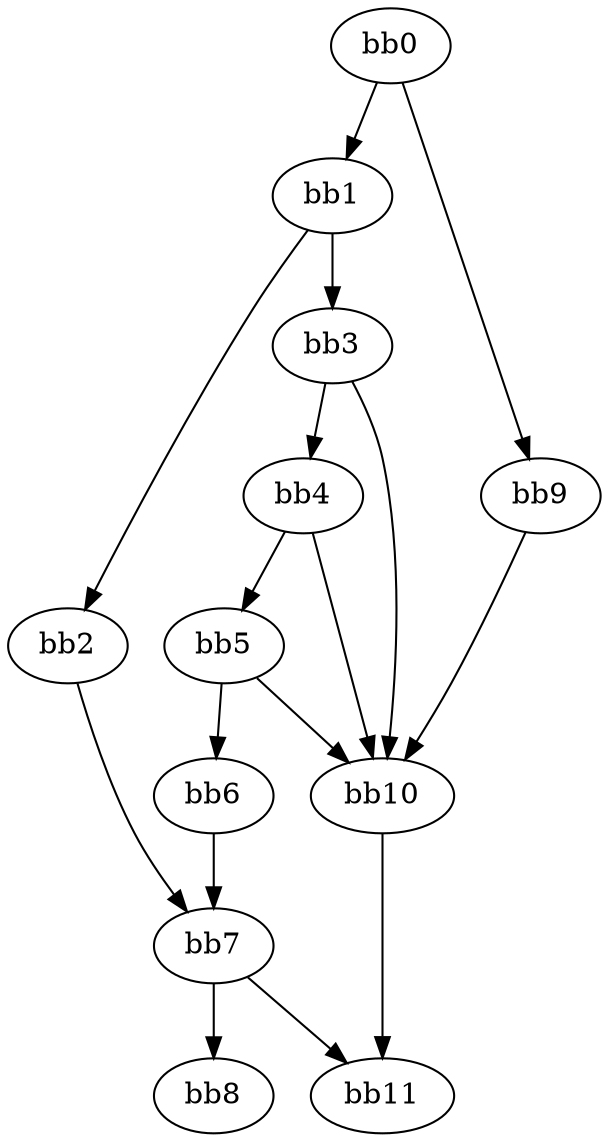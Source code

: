 digraph {
    0 [ label = "bb0\l" ]
    1 [ label = "bb1\l" ]
    2 [ label = "bb2\l" ]
    3 [ label = "bb3\l" ]
    4 [ label = "bb4\l" ]
    5 [ label = "bb5\l" ]
    6 [ label = "bb6\l" ]
    7 [ label = "bb7\l" ]
    8 [ label = "bb8\l" ]
    9 [ label = "bb9\l" ]
    10 [ label = "bb10\l" ]
    11 [ label = "bb11\l" ]
    0 -> 1 [ ]
    0 -> 9 [ ]
    1 -> 2 [ ]
    1 -> 3 [ ]
    2 -> 7 [ ]
    3 -> 4 [ ]
    3 -> 10 [ ]
    4 -> 5 [ ]
    4 -> 10 [ ]
    5 -> 6 [ ]
    5 -> 10 [ ]
    6 -> 7 [ ]
    7 -> 8 [ ]
    7 -> 11 [ ]
    9 -> 10 [ ]
    10 -> 11 [ ]
}

